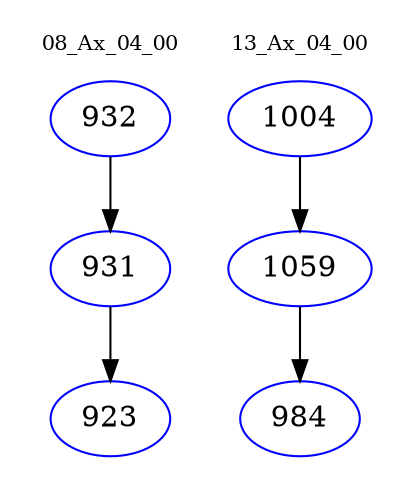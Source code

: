 digraph{
subgraph cluster_0 {
color = white
label = "08_Ax_04_00";
fontsize=10;
T0_932 [label="932", color="blue"]
T0_932 -> T0_931 [color="black"]
T0_931 [label="931", color="blue"]
T0_931 -> T0_923 [color="black"]
T0_923 [label="923", color="blue"]
}
subgraph cluster_1 {
color = white
label = "13_Ax_04_00";
fontsize=10;
T1_1004 [label="1004", color="blue"]
T1_1004 -> T1_1059 [color="black"]
T1_1059 [label="1059", color="blue"]
T1_1059 -> T1_984 [color="black"]
T1_984 [label="984", color="blue"]
}
}
